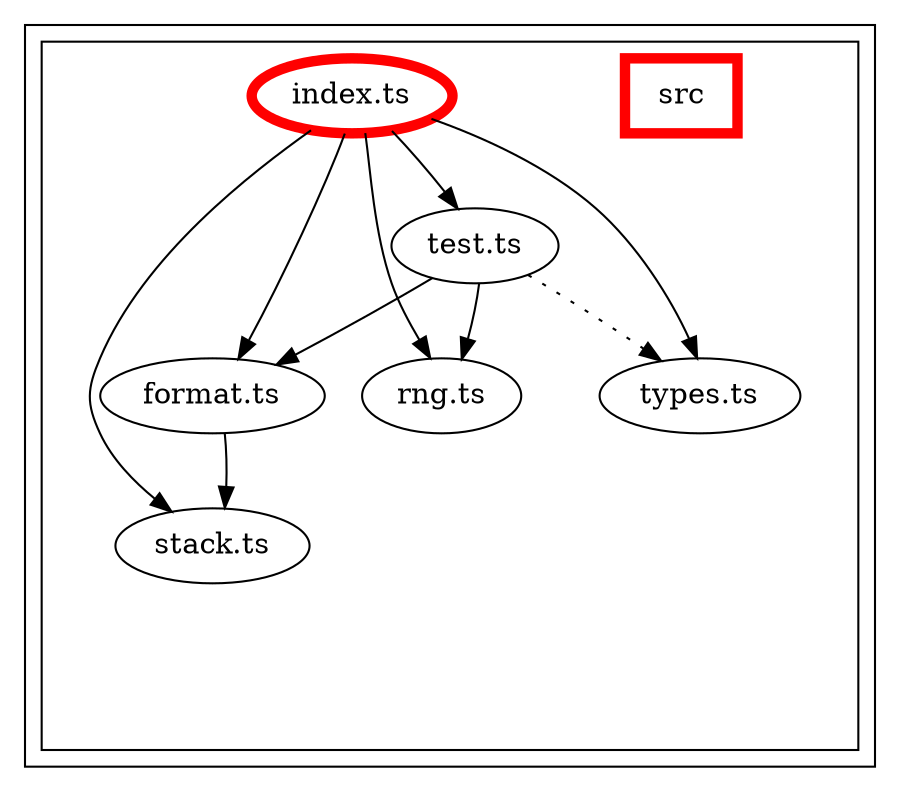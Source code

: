 digraph "dependency-graph-@siteimprove/alfa-test-deprecated" {
  compound = true;
  "src/format.ts";
  "src/rng.ts";
  "src/types.ts";
  "src/stack.ts";
  "src/test.ts";
  subgraph "cluster_src" {
    color = "#000000";
    label = "";
    "exit_src" [
      style = "invis";
    ];
    subgraph "cluster_src" {
      color = "#000000";
      label = "";
      "name_src" [
        penwidth = 5;
        shape = "rectangle";
        color = "#ff0000";
        label = "src";
      ];
      "exit_src" [
        style = "invis";
      ];
      "src/test.ts" [
        label = "test.ts";
      ];
      "src/rng.ts" [
        label = "rng.ts";
      ];
      "src/index.ts" [
        label = "index.ts";
        color = "#ff0000";
        penwidth = 5;
      ];
      "src/format.ts" [
        label = "format.ts";
      ];
      "src/stack.ts" [
        label = "stack.ts";
      ];
      "src/types.ts" [
        label = "types.ts";
      ];
      "src/test.ts" -> "exit_src" [
        style = "invis";
      ];
      "src/rng.ts" -> "exit_src" [
        style = "invis";
      ];
      "src/index.ts" -> "exit_src" [
        style = "invis";
      ];
      "src/format.ts" -> "exit_src" [
        style = "invis";
      ];
      "src/stack.ts" -> "exit_src" [
        style = "invis";
      ];
      "src/types.ts" -> "exit_src" [
        style = "invis";
      ];
    }
    "exit_src" -> "exit_src" [
      style = "invis";
    ];
    "exit_src" -> "exit_src" [
      style = "invis";
    ];
    "exit_src" -> "exit_src" [
      style = "invis";
    ];
    "exit_src" -> "exit_src" [
      style = "invis";
    ];
    "exit_src" -> "exit_src" [
      style = "invis";
    ];
    "exit_src" -> "exit_src" [
      style = "invis";
    ];
  }
  "src/test.ts" -> "src/format.ts" [
    style = "invis";
  ];
  "src/test.ts" -> "src/format.ts" [
    style = "solid";
    color = "black";
  ];
  "src/test.ts" -> "src/rng.ts" [
    style = "invis";
  ];
  "src/test.ts" -> "src/rng.ts" [
    style = "solid";
    color = "black";
  ];
  "src/test.ts" -> "src/types.ts" [
    style = "invis";
  ];
  "src/test.ts" -> "src/types.ts" [
    style = "dotted";
    color = "black";
  ];
  "src/index.ts" -> "src/format.ts" [
    style = "invis";
  ];
  "src/index.ts" -> "src/format.ts" [
    style = "solid";
    color = "black";
  ];
  "src/index.ts" -> "src/rng.ts" [
    style = "invis";
  ];
  "src/index.ts" -> "src/rng.ts" [
    style = "solid";
    color = "black";
  ];
  "src/index.ts" -> "src/stack.ts" [
    style = "invis";
  ];
  "src/index.ts" -> "src/stack.ts" [
    style = "solid";
    color = "black";
  ];
  "src/index.ts" -> "src/test.ts" [
    style = "invis";
  ];
  "src/index.ts" -> "src/test.ts" [
    style = "solid";
    color = "black";
  ];
  "src/index.ts" -> "src/types.ts" [
    style = "invis";
  ];
  "src/index.ts" -> "src/types.ts" [
    style = "solid";
    color = "black";
  ];
  "src/format.ts" -> "src/stack.ts" [
    style = "invis";
  ];
  "src/format.ts" -> "src/stack.ts" [
    style = "solid";
    color = "black";
  ];
}
